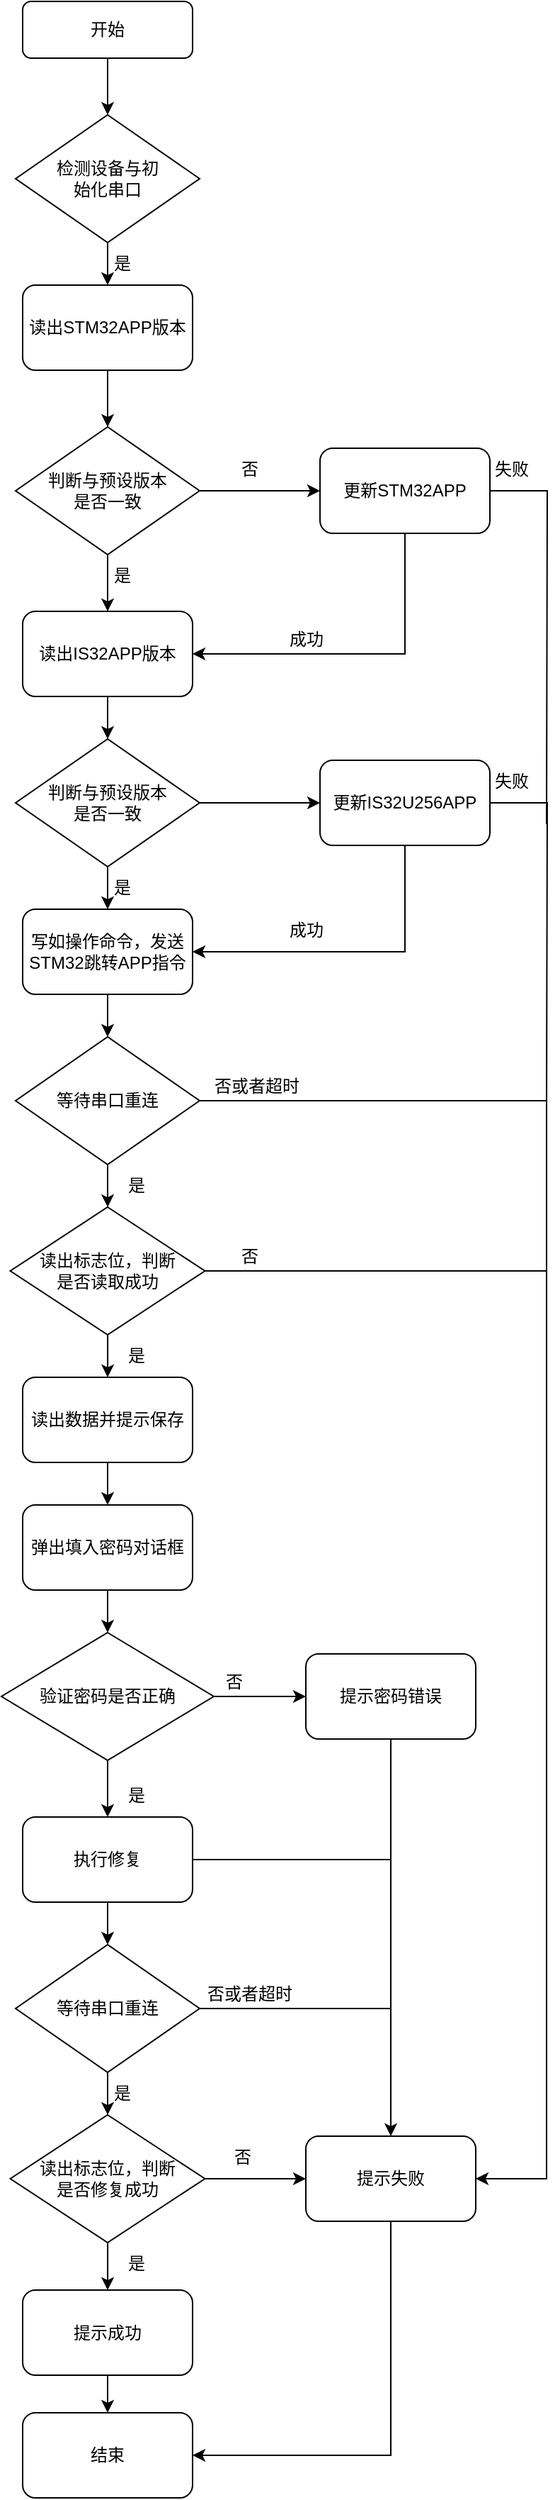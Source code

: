 <mxfile version="20.2.4" type="github">
  <diagram id="C5RBs43oDa-KdzZeNtuy" name="Page-1">
    <mxGraphModel dx="842" dy="567" grid="1" gridSize="10" guides="1" tooltips="1" connect="1" arrows="1" fold="1" page="1" pageScale="1" pageWidth="827" pageHeight="1169" math="0" shadow="0">
      <root>
        <mxCell id="WIyWlLk6GJQsqaUBKTNV-0" />
        <mxCell id="WIyWlLk6GJQsqaUBKTNV-1" parent="WIyWlLk6GJQsqaUBKTNV-0" />
        <mxCell id="WVYiTKINwPP4m4DObHYZ-3" value="" style="edgeStyle=orthogonalEdgeStyle;rounded=0;orthogonalLoop=1;jettySize=auto;html=1;" edge="1" parent="WIyWlLk6GJQsqaUBKTNV-1" source="WIyWlLk6GJQsqaUBKTNV-3">
          <mxGeometry relative="1" as="geometry">
            <mxPoint x="220" y="160" as="targetPoint" />
          </mxGeometry>
        </mxCell>
        <mxCell id="WIyWlLk6GJQsqaUBKTNV-3" value="开始" style="rounded=1;whiteSpace=wrap;html=1;fontSize=12;glass=0;strokeWidth=1;shadow=0;" parent="WIyWlLk6GJQsqaUBKTNV-1" vertex="1">
          <mxGeometry x="160" y="80" width="120" height="40" as="geometry" />
        </mxCell>
        <mxCell id="WVYiTKINwPP4m4DObHYZ-2" value="" style="edgeStyle=orthogonalEdgeStyle;rounded=0;orthogonalLoop=1;jettySize=auto;html=1;" edge="1" parent="WIyWlLk6GJQsqaUBKTNV-1" source="WVYiTKINwPP4m4DObHYZ-0" target="WVYiTKINwPP4m4DObHYZ-1">
          <mxGeometry relative="1" as="geometry" />
        </mxCell>
        <mxCell id="WVYiTKINwPP4m4DObHYZ-12" value="" style="edgeStyle=orthogonalEdgeStyle;rounded=0;orthogonalLoop=1;jettySize=auto;html=1;" edge="1" parent="WIyWlLk6GJQsqaUBKTNV-1" source="WVYiTKINwPP4m4DObHYZ-1" target="WVYiTKINwPP4m4DObHYZ-11">
          <mxGeometry relative="1" as="geometry" />
        </mxCell>
        <mxCell id="WVYiTKINwPP4m4DObHYZ-69" value="" style="edgeStyle=orthogonalEdgeStyle;rounded=0;orthogonalLoop=1;jettySize=auto;html=1;endArrow=classic;endFill=1;" edge="1" parent="WIyWlLk6GJQsqaUBKTNV-1" source="WVYiTKINwPP4m4DObHYZ-1" target="WVYiTKINwPP4m4DObHYZ-68">
          <mxGeometry relative="1" as="geometry" />
        </mxCell>
        <mxCell id="WVYiTKINwPP4m4DObHYZ-1" value="判断与预设版本&lt;br&gt;是否一致" style="rhombus;whiteSpace=wrap;html=1;direction=south;" vertex="1" parent="WIyWlLk6GJQsqaUBKTNV-1">
          <mxGeometry x="155" y="380" width="130" height="90" as="geometry" />
        </mxCell>
        <mxCell id="WVYiTKINwPP4m4DObHYZ-4" value="是" style="text;html=1;align=center;verticalAlign=middle;resizable=0;points=[];autosize=1;strokeColor=none;fillColor=none;" vertex="1" parent="WIyWlLk6GJQsqaUBKTNV-1">
          <mxGeometry x="210" y="250" width="40" height="30" as="geometry" />
        </mxCell>
        <mxCell id="WVYiTKINwPP4m4DObHYZ-0" value="读出STM32APP版本" style="rounded=1;whiteSpace=wrap;html=1;" vertex="1" parent="WIyWlLk6GJQsqaUBKTNV-1">
          <mxGeometry x="160" y="280" width="120" height="60" as="geometry" />
        </mxCell>
        <mxCell id="WVYiTKINwPP4m4DObHYZ-10" value="" style="edgeStyle=orthogonalEdgeStyle;rounded=0;orthogonalLoop=1;jettySize=auto;html=1;" edge="1" parent="WIyWlLk6GJQsqaUBKTNV-1" source="WVYiTKINwPP4m4DObHYZ-9" target="WVYiTKINwPP4m4DObHYZ-0">
          <mxGeometry relative="1" as="geometry" />
        </mxCell>
        <mxCell id="WVYiTKINwPP4m4DObHYZ-9" value="检测设备与初&lt;br&gt;始化串口" style="rhombus;whiteSpace=wrap;html=1;" vertex="1" parent="WIyWlLk6GJQsqaUBKTNV-1">
          <mxGeometry x="155" y="160" width="130" height="90" as="geometry" />
        </mxCell>
        <mxCell id="WVYiTKINwPP4m4DObHYZ-15" value="" style="edgeStyle=orthogonalEdgeStyle;rounded=0;orthogonalLoop=1;jettySize=auto;html=1;" edge="1" parent="WIyWlLk6GJQsqaUBKTNV-1" source="WVYiTKINwPP4m4DObHYZ-11" target="WVYiTKINwPP4m4DObHYZ-14">
          <mxGeometry relative="1" as="geometry" />
        </mxCell>
        <mxCell id="WVYiTKINwPP4m4DObHYZ-11" value="读出IS32APP版本" style="rounded=1;whiteSpace=wrap;html=1;" vertex="1" parent="WIyWlLk6GJQsqaUBKTNV-1">
          <mxGeometry x="160" y="510" width="120" height="60" as="geometry" />
        </mxCell>
        <mxCell id="WVYiTKINwPP4m4DObHYZ-13" value="是" style="text;html=1;align=center;verticalAlign=middle;resizable=0;points=[];autosize=1;strokeColor=none;fillColor=none;" vertex="1" parent="WIyWlLk6GJQsqaUBKTNV-1">
          <mxGeometry x="210" y="470" width="40" height="30" as="geometry" />
        </mxCell>
        <mxCell id="WVYiTKINwPP4m4DObHYZ-18" value="" style="edgeStyle=orthogonalEdgeStyle;rounded=0;orthogonalLoop=1;jettySize=auto;html=1;" edge="1" parent="WIyWlLk6GJQsqaUBKTNV-1" source="WVYiTKINwPP4m4DObHYZ-14" target="WVYiTKINwPP4m4DObHYZ-17">
          <mxGeometry relative="1" as="geometry" />
        </mxCell>
        <mxCell id="WVYiTKINwPP4m4DObHYZ-74" value="" style="edgeStyle=orthogonalEdgeStyle;rounded=0;orthogonalLoop=1;jettySize=auto;html=1;endArrow=classic;endFill=1;" edge="1" parent="WIyWlLk6GJQsqaUBKTNV-1" source="WVYiTKINwPP4m4DObHYZ-14" target="WVYiTKINwPP4m4DObHYZ-73">
          <mxGeometry relative="1" as="geometry" />
        </mxCell>
        <mxCell id="WVYiTKINwPP4m4DObHYZ-14" value="判断与预设版本&lt;br&gt;是否一致" style="rhombus;whiteSpace=wrap;html=1;direction=south;" vertex="1" parent="WIyWlLk6GJQsqaUBKTNV-1">
          <mxGeometry x="155" y="600" width="130" height="90" as="geometry" />
        </mxCell>
        <mxCell id="WVYiTKINwPP4m4DObHYZ-16" value="是" style="text;html=1;align=center;verticalAlign=middle;resizable=0;points=[];autosize=1;strokeColor=none;fillColor=none;" vertex="1" parent="WIyWlLk6GJQsqaUBKTNV-1">
          <mxGeometry x="210" y="690" width="40" height="30" as="geometry" />
        </mxCell>
        <mxCell id="WVYiTKINwPP4m4DObHYZ-21" value="" style="edgeStyle=orthogonalEdgeStyle;rounded=0;orthogonalLoop=1;jettySize=auto;html=1;" edge="1" parent="WIyWlLk6GJQsqaUBKTNV-1" source="WVYiTKINwPP4m4DObHYZ-17" target="WVYiTKINwPP4m4DObHYZ-20">
          <mxGeometry relative="1" as="geometry" />
        </mxCell>
        <mxCell id="WVYiTKINwPP4m4DObHYZ-17" value="写如操作命令，发送STM32跳转APP指令" style="rounded=1;whiteSpace=wrap;html=1;" vertex="1" parent="WIyWlLk6GJQsqaUBKTNV-1">
          <mxGeometry x="160" y="720" width="120" height="60" as="geometry" />
        </mxCell>
        <mxCell id="WVYiTKINwPP4m4DObHYZ-35" value="" style="edgeStyle=orthogonalEdgeStyle;rounded=0;orthogonalLoop=1;jettySize=auto;html=1;" edge="1" parent="WIyWlLk6GJQsqaUBKTNV-1" source="WVYiTKINwPP4m4DObHYZ-20" target="WVYiTKINwPP4m4DObHYZ-34">
          <mxGeometry relative="1" as="geometry" />
        </mxCell>
        <mxCell id="WVYiTKINwPP4m4DObHYZ-78" value="" style="edgeStyle=orthogonalEdgeStyle;rounded=0;orthogonalLoop=1;jettySize=auto;html=1;endArrow=none;endFill=0;" edge="1" parent="WIyWlLk6GJQsqaUBKTNV-1" source="WVYiTKINwPP4m4DObHYZ-20">
          <mxGeometry relative="1" as="geometry">
            <mxPoint x="530" y="990" as="targetPoint" />
            <Array as="points">
              <mxPoint x="530" y="855" />
              <mxPoint x="530" y="980" />
            </Array>
          </mxGeometry>
        </mxCell>
        <mxCell id="WVYiTKINwPP4m4DObHYZ-20" value="等待串口重连" style="rhombus;whiteSpace=wrap;html=1;direction=south;" vertex="1" parent="WIyWlLk6GJQsqaUBKTNV-1">
          <mxGeometry x="155" y="810" width="130" height="90" as="geometry" />
        </mxCell>
        <mxCell id="WVYiTKINwPP4m4DObHYZ-26" value="" style="edgeStyle=orthogonalEdgeStyle;rounded=0;orthogonalLoop=1;jettySize=auto;html=1;" edge="1" parent="WIyWlLk6GJQsqaUBKTNV-1" source="WVYiTKINwPP4m4DObHYZ-22" target="WVYiTKINwPP4m4DObHYZ-25">
          <mxGeometry relative="1" as="geometry" />
        </mxCell>
        <mxCell id="WVYiTKINwPP4m4DObHYZ-22" value="读出数据并提示保存" style="rounded=1;whiteSpace=wrap;html=1;" vertex="1" parent="WIyWlLk6GJQsqaUBKTNV-1">
          <mxGeometry x="160" y="1050" width="120" height="60" as="geometry" />
        </mxCell>
        <mxCell id="WVYiTKINwPP4m4DObHYZ-24" value="是" style="text;html=1;align=center;verticalAlign=middle;resizable=0;points=[];autosize=1;strokeColor=none;fillColor=none;" vertex="1" parent="WIyWlLk6GJQsqaUBKTNV-1">
          <mxGeometry x="220" y="900" width="40" height="30" as="geometry" />
        </mxCell>
        <mxCell id="WVYiTKINwPP4m4DObHYZ-28" value="" style="edgeStyle=orthogonalEdgeStyle;rounded=0;orthogonalLoop=1;jettySize=auto;html=1;" edge="1" parent="WIyWlLk6GJQsqaUBKTNV-1" source="WVYiTKINwPP4m4DObHYZ-25" target="WVYiTKINwPP4m4DObHYZ-27">
          <mxGeometry relative="1" as="geometry" />
        </mxCell>
        <mxCell id="WVYiTKINwPP4m4DObHYZ-25" value="弹出填入密码对话框" style="rounded=1;whiteSpace=wrap;html=1;" vertex="1" parent="WIyWlLk6GJQsqaUBKTNV-1">
          <mxGeometry x="160" y="1140" width="120" height="60" as="geometry" />
        </mxCell>
        <mxCell id="WVYiTKINwPP4m4DObHYZ-30" value="" style="edgeStyle=orthogonalEdgeStyle;rounded=0;orthogonalLoop=1;jettySize=auto;html=1;" edge="1" parent="WIyWlLk6GJQsqaUBKTNV-1" source="WVYiTKINwPP4m4DObHYZ-27" target="WVYiTKINwPP4m4DObHYZ-29">
          <mxGeometry relative="1" as="geometry" />
        </mxCell>
        <mxCell id="WVYiTKINwPP4m4DObHYZ-61" value="" style="edgeStyle=orthogonalEdgeStyle;rounded=0;orthogonalLoop=1;jettySize=auto;html=1;endArrow=classic;endFill=1;entryX=0;entryY=0.5;entryDx=0;entryDy=0;" edge="1" parent="WIyWlLk6GJQsqaUBKTNV-1" source="WVYiTKINwPP4m4DObHYZ-27" target="WVYiTKINwPP4m4DObHYZ-62">
          <mxGeometry relative="1" as="geometry">
            <mxPoint x="390" y="1275" as="targetPoint" />
          </mxGeometry>
        </mxCell>
        <mxCell id="WVYiTKINwPP4m4DObHYZ-27" value="验证密码是否正确" style="rhombus;whiteSpace=wrap;html=1;" vertex="1" parent="WIyWlLk6GJQsqaUBKTNV-1">
          <mxGeometry x="145" y="1230" width="150" height="90" as="geometry" />
        </mxCell>
        <mxCell id="WVYiTKINwPP4m4DObHYZ-32" value="" style="edgeStyle=orthogonalEdgeStyle;rounded=0;orthogonalLoop=1;jettySize=auto;html=1;" edge="1" parent="WIyWlLk6GJQsqaUBKTNV-1" source="WVYiTKINwPP4m4DObHYZ-29" target="WVYiTKINwPP4m4DObHYZ-31">
          <mxGeometry relative="1" as="geometry" />
        </mxCell>
        <mxCell id="WVYiTKINwPP4m4DObHYZ-57" value="" style="edgeStyle=orthogonalEdgeStyle;rounded=0;orthogonalLoop=1;jettySize=auto;html=1;endArrow=none;endFill=0;" edge="1" parent="WIyWlLk6GJQsqaUBKTNV-1" source="WVYiTKINwPP4m4DObHYZ-29">
          <mxGeometry relative="1" as="geometry">
            <mxPoint x="420" y="1500" as="targetPoint" />
            <Array as="points">
              <mxPoint x="420" y="1390" />
            </Array>
          </mxGeometry>
        </mxCell>
        <mxCell id="WVYiTKINwPP4m4DObHYZ-29" value="执行修复" style="rounded=1;whiteSpace=wrap;html=1;" vertex="1" parent="WIyWlLk6GJQsqaUBKTNV-1">
          <mxGeometry x="160" y="1360" width="120" height="60" as="geometry" />
        </mxCell>
        <mxCell id="WVYiTKINwPP4m4DObHYZ-41" value="" style="edgeStyle=orthogonalEdgeStyle;rounded=0;orthogonalLoop=1;jettySize=auto;html=1;" edge="1" parent="WIyWlLk6GJQsqaUBKTNV-1" source="WVYiTKINwPP4m4DObHYZ-31" target="WVYiTKINwPP4m4DObHYZ-40">
          <mxGeometry relative="1" as="geometry" />
        </mxCell>
        <mxCell id="WVYiTKINwPP4m4DObHYZ-54" value="" style="edgeStyle=orthogonalEdgeStyle;rounded=0;orthogonalLoop=1;jettySize=auto;html=1;entryX=0.5;entryY=0;entryDx=0;entryDy=0;" edge="1" parent="WIyWlLk6GJQsqaUBKTNV-1" source="WVYiTKINwPP4m4DObHYZ-31" target="WVYiTKINwPP4m4DObHYZ-42">
          <mxGeometry relative="1" as="geometry">
            <mxPoint x="430" y="1520" as="targetPoint" />
            <Array as="points">
              <mxPoint x="420" y="1495" />
            </Array>
          </mxGeometry>
        </mxCell>
        <mxCell id="WVYiTKINwPP4m4DObHYZ-31" value="等待串口重连" style="rhombus;whiteSpace=wrap;html=1;direction=south;" vertex="1" parent="WIyWlLk6GJQsqaUBKTNV-1">
          <mxGeometry x="155" y="1450" width="130" height="90" as="geometry" />
        </mxCell>
        <mxCell id="WVYiTKINwPP4m4DObHYZ-36" value="" style="edgeStyle=orthogonalEdgeStyle;rounded=0;orthogonalLoop=1;jettySize=auto;html=1;" edge="1" parent="WIyWlLk6GJQsqaUBKTNV-1" source="WVYiTKINwPP4m4DObHYZ-34" target="WVYiTKINwPP4m4DObHYZ-22">
          <mxGeometry relative="1" as="geometry" />
        </mxCell>
        <mxCell id="WVYiTKINwPP4m4DObHYZ-67" value="" style="edgeStyle=orthogonalEdgeStyle;rounded=0;orthogonalLoop=1;jettySize=auto;html=1;endArrow=classic;endFill=1;entryX=1;entryY=0.5;entryDx=0;entryDy=0;" edge="1" parent="WIyWlLk6GJQsqaUBKTNV-1" source="WVYiTKINwPP4m4DObHYZ-34" target="WVYiTKINwPP4m4DObHYZ-42">
          <mxGeometry relative="1" as="geometry">
            <mxPoint x="610" y="970" as="targetPoint" />
            <Array as="points">
              <mxPoint x="530" y="975" />
              <mxPoint x="530" y="1615" />
            </Array>
          </mxGeometry>
        </mxCell>
        <mxCell id="WVYiTKINwPP4m4DObHYZ-34" value="读出标志位，判断&lt;br&gt;是否读取成功" style="rhombus;whiteSpace=wrap;html=1;" vertex="1" parent="WIyWlLk6GJQsqaUBKTNV-1">
          <mxGeometry x="151.25" y="930" width="137.5" height="90" as="geometry" />
        </mxCell>
        <mxCell id="WVYiTKINwPP4m4DObHYZ-37" value="是" style="text;html=1;align=center;verticalAlign=middle;resizable=0;points=[];autosize=1;strokeColor=none;fillColor=none;" vertex="1" parent="WIyWlLk6GJQsqaUBKTNV-1">
          <mxGeometry x="220" y="1020" width="40" height="30" as="geometry" />
        </mxCell>
        <mxCell id="WVYiTKINwPP4m4DObHYZ-38" value="是" style="text;html=1;align=center;verticalAlign=middle;resizable=0;points=[];autosize=1;strokeColor=none;fillColor=none;" vertex="1" parent="WIyWlLk6GJQsqaUBKTNV-1">
          <mxGeometry x="220" y="1330" width="40" height="30" as="geometry" />
        </mxCell>
        <mxCell id="WVYiTKINwPP4m4DObHYZ-43" value="" style="edgeStyle=orthogonalEdgeStyle;rounded=0;orthogonalLoop=1;jettySize=auto;html=1;" edge="1" parent="WIyWlLk6GJQsqaUBKTNV-1" source="WVYiTKINwPP4m4DObHYZ-40" target="WVYiTKINwPP4m4DObHYZ-42">
          <mxGeometry relative="1" as="geometry" />
        </mxCell>
        <mxCell id="WVYiTKINwPP4m4DObHYZ-45" value="" style="edgeStyle=orthogonalEdgeStyle;rounded=0;orthogonalLoop=1;jettySize=auto;html=1;" edge="1" parent="WIyWlLk6GJQsqaUBKTNV-1" source="WVYiTKINwPP4m4DObHYZ-40" target="WVYiTKINwPP4m4DObHYZ-44">
          <mxGeometry relative="1" as="geometry" />
        </mxCell>
        <mxCell id="WVYiTKINwPP4m4DObHYZ-40" value="读出标志位，判断&lt;br&gt;是否修复成功" style="rhombus;whiteSpace=wrap;html=1;" vertex="1" parent="WIyWlLk6GJQsqaUBKTNV-1">
          <mxGeometry x="151.25" y="1570" width="137.5" height="90" as="geometry" />
        </mxCell>
        <mxCell id="WVYiTKINwPP4m4DObHYZ-52" value="" style="edgeStyle=orthogonalEdgeStyle;rounded=0;orthogonalLoop=1;jettySize=auto;html=1;" edge="1" parent="WIyWlLk6GJQsqaUBKTNV-1" source="WVYiTKINwPP4m4DObHYZ-42" target="WVYiTKINwPP4m4DObHYZ-46">
          <mxGeometry relative="1" as="geometry">
            <mxPoint x="320" y="1820" as="targetPoint" />
            <Array as="points">
              <mxPoint x="420" y="1810" />
            </Array>
          </mxGeometry>
        </mxCell>
        <mxCell id="WVYiTKINwPP4m4DObHYZ-42" value="提示失败" style="rounded=1;whiteSpace=wrap;html=1;" vertex="1" parent="WIyWlLk6GJQsqaUBKTNV-1">
          <mxGeometry x="360" y="1585" width="120" height="60" as="geometry" />
        </mxCell>
        <mxCell id="WVYiTKINwPP4m4DObHYZ-47" value="" style="edgeStyle=orthogonalEdgeStyle;rounded=0;orthogonalLoop=1;jettySize=auto;html=1;" edge="1" parent="WIyWlLk6GJQsqaUBKTNV-1" source="WVYiTKINwPP4m4DObHYZ-44" target="WVYiTKINwPP4m4DObHYZ-46">
          <mxGeometry relative="1" as="geometry" />
        </mxCell>
        <mxCell id="WVYiTKINwPP4m4DObHYZ-44" value="提示成功" style="rounded=1;whiteSpace=wrap;html=1;" vertex="1" parent="WIyWlLk6GJQsqaUBKTNV-1">
          <mxGeometry x="160" y="1693.5" width="120" height="60" as="geometry" />
        </mxCell>
        <mxCell id="WVYiTKINwPP4m4DObHYZ-46" value="结束" style="rounded=1;whiteSpace=wrap;html=1;" vertex="1" parent="WIyWlLk6GJQsqaUBKTNV-1">
          <mxGeometry x="160" y="1780" width="120" height="60" as="geometry" />
        </mxCell>
        <mxCell id="WVYiTKINwPP4m4DObHYZ-48" value="是" style="text;html=1;align=center;verticalAlign=middle;resizable=0;points=[];autosize=1;strokeColor=none;fillColor=none;" vertex="1" parent="WIyWlLk6GJQsqaUBKTNV-1">
          <mxGeometry x="210" y="1540" width="40" height="30" as="geometry" />
        </mxCell>
        <mxCell id="WVYiTKINwPP4m4DObHYZ-49" value="是" style="text;html=1;align=center;verticalAlign=middle;resizable=0;points=[];autosize=1;strokeColor=none;fillColor=none;" vertex="1" parent="WIyWlLk6GJQsqaUBKTNV-1">
          <mxGeometry x="220" y="1660" width="40" height="30" as="geometry" />
        </mxCell>
        <mxCell id="WVYiTKINwPP4m4DObHYZ-50" value="否" style="text;html=1;align=center;verticalAlign=middle;resizable=0;points=[];autosize=1;strokeColor=none;fillColor=none;" vertex="1" parent="WIyWlLk6GJQsqaUBKTNV-1">
          <mxGeometry x="295" y="1585" width="40" height="30" as="geometry" />
        </mxCell>
        <mxCell id="WVYiTKINwPP4m4DObHYZ-55" value="否或者超时" style="text;html=1;align=center;verticalAlign=middle;resizable=0;points=[];autosize=1;strokeColor=none;fillColor=none;" vertex="1" parent="WIyWlLk6GJQsqaUBKTNV-1">
          <mxGeometry x="280" y="1470" width="80" height="30" as="geometry" />
        </mxCell>
        <mxCell id="WVYiTKINwPP4m4DObHYZ-58" value="否" style="text;html=1;align=center;verticalAlign=middle;resizable=0;points=[];autosize=1;strokeColor=none;fillColor=none;" vertex="1" parent="WIyWlLk6GJQsqaUBKTNV-1">
          <mxGeometry x="288.75" y="1250" width="40" height="30" as="geometry" />
        </mxCell>
        <mxCell id="WVYiTKINwPP4m4DObHYZ-64" value="" style="edgeStyle=orthogonalEdgeStyle;rounded=0;orthogonalLoop=1;jettySize=auto;html=1;endArrow=none;endFill=0;" edge="1" parent="WIyWlLk6GJQsqaUBKTNV-1" source="WVYiTKINwPP4m4DObHYZ-62">
          <mxGeometry relative="1" as="geometry">
            <mxPoint x="420" y="1400" as="targetPoint" />
            <Array as="points">
              <mxPoint x="420" y="1385" />
            </Array>
          </mxGeometry>
        </mxCell>
        <mxCell id="WVYiTKINwPP4m4DObHYZ-62" value="提示密码错误" style="rounded=1;whiteSpace=wrap;html=1;" vertex="1" parent="WIyWlLk6GJQsqaUBKTNV-1">
          <mxGeometry x="360" y="1245" width="120" height="60" as="geometry" />
        </mxCell>
        <mxCell id="WVYiTKINwPP4m4DObHYZ-65" value="否" style="text;html=1;align=center;verticalAlign=middle;resizable=0;points=[];autosize=1;strokeColor=none;fillColor=none;" vertex="1" parent="WIyWlLk6GJQsqaUBKTNV-1">
          <mxGeometry x="300" y="950" width="40" height="30" as="geometry" />
        </mxCell>
        <mxCell id="WVYiTKINwPP4m4DObHYZ-72" value="" style="edgeStyle=orthogonalEdgeStyle;rounded=0;orthogonalLoop=1;jettySize=auto;html=1;endArrow=classic;endFill=1;entryX=1;entryY=0.5;entryDx=0;entryDy=0;exitX=0.5;exitY=1;exitDx=0;exitDy=0;" edge="1" parent="WIyWlLk6GJQsqaUBKTNV-1" source="WVYiTKINwPP4m4DObHYZ-68" target="WVYiTKINwPP4m4DObHYZ-11">
          <mxGeometry relative="1" as="geometry">
            <mxPoint x="430" y="520" as="sourcePoint" />
            <mxPoint x="430" y="535" as="targetPoint" />
            <Array as="points">
              <mxPoint x="430" y="540" />
            </Array>
          </mxGeometry>
        </mxCell>
        <mxCell id="WVYiTKINwPP4m4DObHYZ-88" value="" style="edgeStyle=orthogonalEdgeStyle;rounded=0;orthogonalLoop=1;jettySize=auto;html=1;endArrow=none;endFill=0;" edge="1" parent="WIyWlLk6GJQsqaUBKTNV-1" source="WVYiTKINwPP4m4DObHYZ-68">
          <mxGeometry relative="1" as="geometry">
            <mxPoint x="530" y="660" as="targetPoint" />
          </mxGeometry>
        </mxCell>
        <mxCell id="WVYiTKINwPP4m4DObHYZ-68" value="更新STM32APP" style="rounded=1;whiteSpace=wrap;html=1;" vertex="1" parent="WIyWlLk6GJQsqaUBKTNV-1">
          <mxGeometry x="370" y="395" width="120" height="60" as="geometry" />
        </mxCell>
        <mxCell id="WVYiTKINwPP4m4DObHYZ-70" value="否" style="text;html=1;align=center;verticalAlign=middle;resizable=0;points=[];autosize=1;strokeColor=none;fillColor=none;" vertex="1" parent="WIyWlLk6GJQsqaUBKTNV-1">
          <mxGeometry x="300" y="395" width="40" height="30" as="geometry" />
        </mxCell>
        <mxCell id="WVYiTKINwPP4m4DObHYZ-76" value="" style="edgeStyle=orthogonalEdgeStyle;rounded=0;orthogonalLoop=1;jettySize=auto;html=1;endArrow=classic;endFill=1;entryX=1;entryY=0.5;entryDx=0;entryDy=0;" edge="1" parent="WIyWlLk6GJQsqaUBKTNV-1" source="WVYiTKINwPP4m4DObHYZ-73" target="WVYiTKINwPP4m4DObHYZ-17">
          <mxGeometry relative="1" as="geometry">
            <mxPoint x="390" y="750" as="targetPoint" />
            <Array as="points">
              <mxPoint x="430" y="750" />
            </Array>
          </mxGeometry>
        </mxCell>
        <mxCell id="WVYiTKINwPP4m4DObHYZ-86" value="" style="edgeStyle=orthogonalEdgeStyle;rounded=0;orthogonalLoop=1;jettySize=auto;html=1;endArrow=none;endFill=0;" edge="1" parent="WIyWlLk6GJQsqaUBKTNV-1" source="WVYiTKINwPP4m4DObHYZ-73">
          <mxGeometry relative="1" as="geometry">
            <mxPoint x="530" y="860" as="targetPoint" />
          </mxGeometry>
        </mxCell>
        <mxCell id="WVYiTKINwPP4m4DObHYZ-73" value="更新IS32U256APP" style="rounded=1;whiteSpace=wrap;html=1;" vertex="1" parent="WIyWlLk6GJQsqaUBKTNV-1">
          <mxGeometry x="370" y="615" width="120" height="60" as="geometry" />
        </mxCell>
        <mxCell id="WVYiTKINwPP4m4DObHYZ-79" value="否或者超时" style="text;html=1;align=center;verticalAlign=middle;resizable=0;points=[];autosize=1;strokeColor=none;fillColor=none;" vertex="1" parent="WIyWlLk6GJQsqaUBKTNV-1">
          <mxGeometry x="285" y="830" width="80" height="30" as="geometry" />
        </mxCell>
        <mxCell id="WVYiTKINwPP4m4DObHYZ-82" value="成功" style="text;html=1;align=center;verticalAlign=middle;resizable=0;points=[];autosize=1;strokeColor=none;fillColor=none;" vertex="1" parent="WIyWlLk6GJQsqaUBKTNV-1">
          <mxGeometry x="335" y="515" width="50" height="30" as="geometry" />
        </mxCell>
        <mxCell id="WVYiTKINwPP4m4DObHYZ-83" value="成功" style="text;html=1;align=center;verticalAlign=middle;resizable=0;points=[];autosize=1;strokeColor=none;fillColor=none;" vertex="1" parent="WIyWlLk6GJQsqaUBKTNV-1">
          <mxGeometry x="335" y="720" width="50" height="30" as="geometry" />
        </mxCell>
        <mxCell id="WVYiTKINwPP4m4DObHYZ-89" value="失败" style="text;html=1;align=center;verticalAlign=middle;resizable=0;points=[];autosize=1;strokeColor=none;fillColor=none;" vertex="1" parent="WIyWlLk6GJQsqaUBKTNV-1">
          <mxGeometry x="480" y="395" width="50" height="30" as="geometry" />
        </mxCell>
        <mxCell id="WVYiTKINwPP4m4DObHYZ-90" value="失败" style="text;html=1;align=center;verticalAlign=middle;resizable=0;points=[];autosize=1;strokeColor=none;fillColor=none;" vertex="1" parent="WIyWlLk6GJQsqaUBKTNV-1">
          <mxGeometry x="480" y="615" width="50" height="30" as="geometry" />
        </mxCell>
      </root>
    </mxGraphModel>
  </diagram>
</mxfile>
